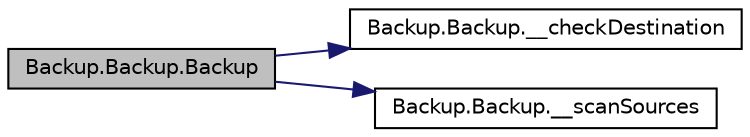 digraph "Backup.Backup.Backup"
{
  edge [fontname="Helvetica",fontsize="10",labelfontname="Helvetica",labelfontsize="10"];
  node [fontname="Helvetica",fontsize="10",shape=record];
  rankdir="LR";
  Node1 [label="Backup.Backup.Backup",height=0.2,width=0.4,color="black", fillcolor="grey75", style="filled", fontcolor="black"];
  Node1 -> Node2 [color="midnightblue",fontsize="10",style="solid",fontname="Helvetica"];
  Node2 [label="Backup.Backup.__checkDestination",height=0.2,width=0.4,color="black", fillcolor="white", style="filled",URL="$classBackup_1_1Backup.html#a2cce2728f744ca6492b5a1590b653756",tooltip="Check that destination is writeable by createing and then deleting a file. "];
  Node1 -> Node3 [color="midnightblue",fontsize="10",style="solid",fontname="Helvetica"];
  Node3 [label="Backup.Backup.__scanSources",height=0.2,width=0.4,color="black", fillcolor="white", style="filled",URL="$classBackup_1_1Backup.html#abeb52e7d27d3af34bade304486673b71",tooltip="Scan our file list and grab a reference to the source files, so that they could be displayed later..."];
}

